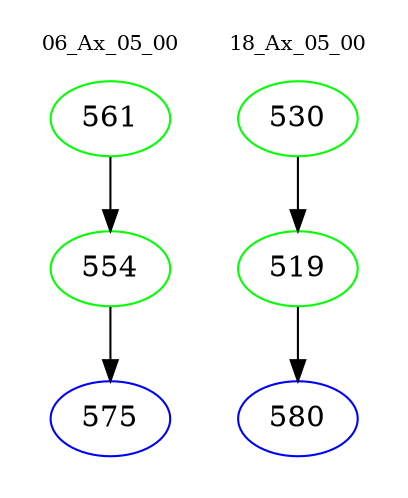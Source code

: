digraph{
subgraph cluster_0 {
color = white
label = "06_Ax_05_00";
fontsize=10;
T0_561 [label="561", color="green"]
T0_561 -> T0_554 [color="black"]
T0_554 [label="554", color="green"]
T0_554 -> T0_575 [color="black"]
T0_575 [label="575", color="blue"]
}
subgraph cluster_1 {
color = white
label = "18_Ax_05_00";
fontsize=10;
T1_530 [label="530", color="green"]
T1_530 -> T1_519 [color="black"]
T1_519 [label="519", color="green"]
T1_519 -> T1_580 [color="black"]
T1_580 [label="580", color="blue"]
}
}
